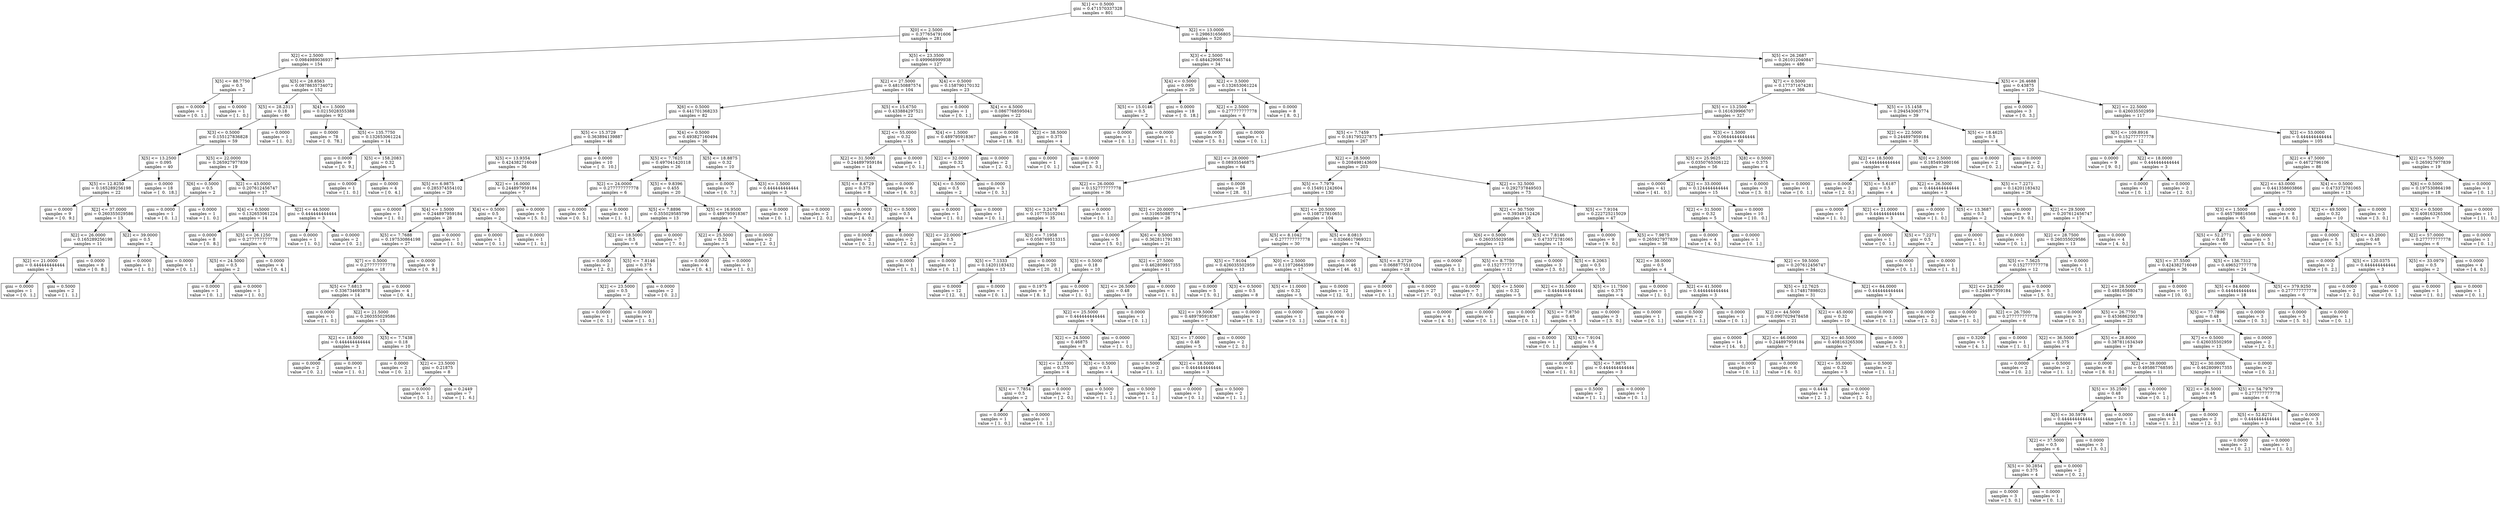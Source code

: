 digraph Tree {
0 [label="X[1] <= 0.5000\ngini = 0.471570337328\nsamples = 801", shape="box"] ;
1 [label="X[0] <= 2.5000\ngini = 0.377654791606\nsamples = 281", shape="box"] ;
0 -> 1 ;
2 [label="X[2] <= 2.5000\ngini = 0.0984989036937\nsamples = 154", shape="box"] ;
1 -> 2 ;
3 [label="X[5] <= 88.7750\ngini = 0.5\nsamples = 2", shape="box"] ;
2 -> 3 ;
4 [label="gini = 0.0000\nsamples = 1\nvalue = [ 0.  1.]", shape="box"] ;
3 -> 4 ;
5 [label="gini = 0.0000\nsamples = 1\nvalue = [ 1.  0.]", shape="box"] ;
3 -> 5 ;
6 [label="X[5] <= 28.8563\ngini = 0.0878635734072\nsamples = 152", shape="box"] ;
2 -> 6 ;
7 [label="X[5] <= 28.2313\ngini = 0.18\nsamples = 60", shape="box"] ;
6 -> 7 ;
8 [label="X[3] <= 0.5000\ngini = 0.155127836828\nsamples = 59", shape="box"] ;
7 -> 8 ;
9 [label="X[5] <= 13.2500\ngini = 0.095\nsamples = 40", shape="box"] ;
8 -> 9 ;
10 [label="X[5] <= 12.8250\ngini = 0.165289256198\nsamples = 22", shape="box"] ;
9 -> 10 ;
11 [label="gini = 0.0000\nsamples = 9\nvalue = [ 0.  9.]", shape="box"] ;
10 -> 11 ;
12 [label="X[2] <= 37.0000\ngini = 0.260355029586\nsamples = 13", shape="box"] ;
10 -> 12 ;
13 [label="X[2] <= 26.0000\ngini = 0.165289256198\nsamples = 11", shape="box"] ;
12 -> 13 ;
14 [label="X[2] <= 21.0000\ngini = 0.444444444444\nsamples = 3", shape="box"] ;
13 -> 14 ;
15 [label="gini = 0.0000\nsamples = 1\nvalue = [ 0.  1.]", shape="box"] ;
14 -> 15 ;
16 [label="gini = 0.5000\nsamples = 2\nvalue = [ 1.  1.]", shape="box"] ;
14 -> 16 ;
17 [label="gini = 0.0000\nsamples = 8\nvalue = [ 0.  8.]", shape="box"] ;
13 -> 17 ;
18 [label="X[2] <= 39.0000\ngini = 0.5\nsamples = 2", shape="box"] ;
12 -> 18 ;
19 [label="gini = 0.0000\nsamples = 1\nvalue = [ 1.  0.]", shape="box"] ;
18 -> 19 ;
20 [label="gini = 0.0000\nsamples = 1\nvalue = [ 0.  1.]", shape="box"] ;
18 -> 20 ;
21 [label="gini = 0.0000\nsamples = 18\nvalue = [  0.  18.]", shape="box"] ;
9 -> 21 ;
22 [label="X[5] <= 22.0000\ngini = 0.265927977839\nsamples = 19", shape="box"] ;
8 -> 22 ;
23 [label="X[6] <= 0.5000\ngini = 0.5\nsamples = 2", shape="box"] ;
22 -> 23 ;
24 [label="gini = 0.0000\nsamples = 1\nvalue = [ 0.  1.]", shape="box"] ;
23 -> 24 ;
25 [label="gini = 0.0000\nsamples = 1\nvalue = [ 1.  0.]", shape="box"] ;
23 -> 25 ;
26 [label="X[2] <= 43.0000\ngini = 0.207612456747\nsamples = 17", shape="box"] ;
22 -> 26 ;
27 [label="X[4] <= 0.5000\ngini = 0.132653061224\nsamples = 14", shape="box"] ;
26 -> 27 ;
28 [label="gini = 0.0000\nsamples = 8\nvalue = [ 0.  8.]", shape="box"] ;
27 -> 28 ;
29 [label="X[5] <= 26.1250\ngini = 0.277777777778\nsamples = 6", shape="box"] ;
27 -> 29 ;
30 [label="X[5] <= 24.5000\ngini = 0.5\nsamples = 2", shape="box"] ;
29 -> 30 ;
31 [label="gini = 0.0000\nsamples = 1\nvalue = [ 0.  1.]", shape="box"] ;
30 -> 31 ;
32 [label="gini = 0.0000\nsamples = 1\nvalue = [ 1.  0.]", shape="box"] ;
30 -> 32 ;
33 [label="gini = 0.0000\nsamples = 4\nvalue = [ 0.  4.]", shape="box"] ;
29 -> 33 ;
34 [label="X[2] <= 44.5000\ngini = 0.444444444444\nsamples = 3", shape="box"] ;
26 -> 34 ;
35 [label="gini = 0.0000\nsamples = 1\nvalue = [ 1.  0.]", shape="box"] ;
34 -> 35 ;
36 [label="gini = 0.0000\nsamples = 2\nvalue = [ 0.  2.]", shape="box"] ;
34 -> 36 ;
37 [label="gini = 0.0000\nsamples = 1\nvalue = [ 1.  0.]", shape="box"] ;
7 -> 37 ;
38 [label="X[4] <= 1.5000\ngini = 0.0215028355388\nsamples = 92", shape="box"] ;
6 -> 38 ;
39 [label="gini = 0.0000\nsamples = 78\nvalue = [  0.  78.]", shape="box"] ;
38 -> 39 ;
40 [label="X[5] <= 135.7750\ngini = 0.132653061224\nsamples = 14", shape="box"] ;
38 -> 40 ;
41 [label="gini = 0.0000\nsamples = 9\nvalue = [ 0.  9.]", shape="box"] ;
40 -> 41 ;
42 [label="X[5] <= 158.2083\ngini = 0.32\nsamples = 5", shape="box"] ;
40 -> 42 ;
43 [label="gini = 0.0000\nsamples = 1\nvalue = [ 1.  0.]", shape="box"] ;
42 -> 43 ;
44 [label="gini = 0.0000\nsamples = 4\nvalue = [ 0.  4.]", shape="box"] ;
42 -> 44 ;
45 [label="X[5] <= 23.3500\ngini = 0.499968999938\nsamples = 127", shape="box"] ;
1 -> 45 ;
46 [label="X[2] <= 27.5000\ngini = 0.48150887574\nsamples = 104", shape="box"] ;
45 -> 46 ;
47 [label="X[6] <= 0.5000\ngini = 0.441701368233\nsamples = 82", shape="box"] ;
46 -> 47 ;
48 [label="X[5] <= 15.3729\ngini = 0.363894139887\nsamples = 46", shape="box"] ;
47 -> 48 ;
49 [label="X[5] <= 13.9354\ngini = 0.424382716049\nsamples = 36", shape="box"] ;
48 -> 49 ;
50 [label="X[5] <= 6.9875\ngini = 0.285374554102\nsamples = 29", shape="box"] ;
49 -> 50 ;
51 [label="gini = 0.0000\nsamples = 1\nvalue = [ 1.  0.]", shape="box"] ;
50 -> 51 ;
52 [label="X[4] <= 1.5000\ngini = 0.244897959184\nsamples = 28", shape="box"] ;
50 -> 52 ;
53 [label="X[5] <= 7.7688\ngini = 0.197530864198\nsamples = 27", shape="box"] ;
52 -> 53 ;
54 [label="X[7] <= 0.5000\ngini = 0.277777777778\nsamples = 18", shape="box"] ;
53 -> 54 ;
55 [label="X[5] <= 7.6813\ngini = 0.336734693878\nsamples = 14", shape="box"] ;
54 -> 55 ;
56 [label="gini = 0.0000\nsamples = 1\nvalue = [ 1.  0.]", shape="box"] ;
55 -> 56 ;
57 [label="X[2] <= 21.5000\ngini = 0.260355029586\nsamples = 13", shape="box"] ;
55 -> 57 ;
58 [label="X[2] <= 18.5000\ngini = 0.444444444444\nsamples = 3", shape="box"] ;
57 -> 58 ;
59 [label="gini = 0.0000\nsamples = 2\nvalue = [ 0.  2.]", shape="box"] ;
58 -> 59 ;
60 [label="gini = 0.0000\nsamples = 1\nvalue = [ 1.  0.]", shape="box"] ;
58 -> 60 ;
61 [label="X[5] <= 7.7438\ngini = 0.18\nsamples = 10", shape="box"] ;
57 -> 61 ;
62 [label="gini = 0.0000\nsamples = 2\nvalue = [ 0.  2.]", shape="box"] ;
61 -> 62 ;
63 [label="X[2] <= 23.5000\ngini = 0.21875\nsamples = 8", shape="box"] ;
61 -> 63 ;
64 [label="gini = 0.0000\nsamples = 1\nvalue = [ 0.  1.]", shape="box"] ;
63 -> 64 ;
65 [label="gini = 0.2449\nsamples = 7\nvalue = [ 1.  6.]", shape="box"] ;
63 -> 65 ;
66 [label="gini = 0.0000\nsamples = 4\nvalue = [ 0.  4.]", shape="box"] ;
54 -> 66 ;
67 [label="gini = 0.0000\nsamples = 9\nvalue = [ 0.  9.]", shape="box"] ;
53 -> 67 ;
68 [label="gini = 0.0000\nsamples = 1\nvalue = [ 1.  0.]", shape="box"] ;
52 -> 68 ;
69 [label="X[2] <= 16.0000\ngini = 0.244897959184\nsamples = 7", shape="box"] ;
49 -> 69 ;
70 [label="X[4] <= 0.5000\ngini = 0.5\nsamples = 2", shape="box"] ;
69 -> 70 ;
71 [label="gini = 0.0000\nsamples = 1\nvalue = [ 0.  1.]", shape="box"] ;
70 -> 71 ;
72 [label="gini = 0.0000\nsamples = 1\nvalue = [ 1.  0.]", shape="box"] ;
70 -> 72 ;
73 [label="gini = 0.0000\nsamples = 5\nvalue = [ 5.  0.]", shape="box"] ;
69 -> 73 ;
74 [label="gini = 0.0000\nsamples = 10\nvalue = [  0.  10.]", shape="box"] ;
48 -> 74 ;
75 [label="X[4] <= 0.5000\ngini = 0.493827160494\nsamples = 36", shape="box"] ;
47 -> 75 ;
76 [label="X[5] <= 7.7625\ngini = 0.497041420118\nsamples = 26", shape="box"] ;
75 -> 76 ;
77 [label="X[2] <= 24.0000\ngini = 0.277777777778\nsamples = 6", shape="box"] ;
76 -> 77 ;
78 [label="gini = 0.0000\nsamples = 5\nvalue = [ 0.  5.]", shape="box"] ;
77 -> 78 ;
79 [label="gini = 0.0000\nsamples = 1\nvalue = [ 1.  0.]", shape="box"] ;
77 -> 79 ;
80 [label="X[5] <= 9.8396\ngini = 0.455\nsamples = 20", shape="box"] ;
76 -> 80 ;
81 [label="X[5] <= 7.8896\ngini = 0.355029585799\nsamples = 13", shape="box"] ;
80 -> 81 ;
82 [label="X[2] <= 18.5000\ngini = 0.5\nsamples = 6", shape="box"] ;
81 -> 82 ;
83 [label="gini = 0.0000\nsamples = 2\nvalue = [ 2.  0.]", shape="box"] ;
82 -> 83 ;
84 [label="X[5] <= 7.8146\ngini = 0.375\nsamples = 4", shape="box"] ;
82 -> 84 ;
85 [label="X[2] <= 23.5000\ngini = 0.5\nsamples = 2", shape="box"] ;
84 -> 85 ;
86 [label="gini = 0.0000\nsamples = 1\nvalue = [ 0.  1.]", shape="box"] ;
85 -> 86 ;
87 [label="gini = 0.0000\nsamples = 1\nvalue = [ 1.  0.]", shape="box"] ;
85 -> 87 ;
88 [label="gini = 0.0000\nsamples = 2\nvalue = [ 0.  2.]", shape="box"] ;
84 -> 88 ;
89 [label="gini = 0.0000\nsamples = 7\nvalue = [ 7.  0.]", shape="box"] ;
81 -> 89 ;
90 [label="X[5] <= 16.9500\ngini = 0.489795918367\nsamples = 7", shape="box"] ;
80 -> 90 ;
91 [label="X[2] <= 25.5000\ngini = 0.32\nsamples = 5", shape="box"] ;
90 -> 91 ;
92 [label="gini = 0.0000\nsamples = 4\nvalue = [ 0.  4.]", shape="box"] ;
91 -> 92 ;
93 [label="gini = 0.0000\nsamples = 1\nvalue = [ 1.  0.]", shape="box"] ;
91 -> 93 ;
94 [label="gini = 0.0000\nsamples = 2\nvalue = [ 2.  0.]", shape="box"] ;
90 -> 94 ;
95 [label="X[5] <= 18.8875\ngini = 0.32\nsamples = 10", shape="box"] ;
75 -> 95 ;
96 [label="gini = 0.0000\nsamples = 7\nvalue = [ 0.  7.]", shape="box"] ;
95 -> 96 ;
97 [label="X[3] <= 1.5000\ngini = 0.444444444444\nsamples = 3", shape="box"] ;
95 -> 97 ;
98 [label="gini = 0.0000\nsamples = 1\nvalue = [ 0.  1.]", shape="box"] ;
97 -> 98 ;
99 [label="gini = 0.0000\nsamples = 2\nvalue = [ 2.  0.]", shape="box"] ;
97 -> 99 ;
100 [label="X[5] <= 15.6750\ngini = 0.433884297521\nsamples = 22", shape="box"] ;
46 -> 100 ;
101 [label="X[2] <= 55.0000\ngini = 0.32\nsamples = 15", shape="box"] ;
100 -> 101 ;
102 [label="X[2] <= 31.5000\ngini = 0.244897959184\nsamples = 14", shape="box"] ;
101 -> 102 ;
103 [label="X[5] <= 8.6729\ngini = 0.375\nsamples = 8", shape="box"] ;
102 -> 103 ;
104 [label="gini = 0.0000\nsamples = 4\nvalue = [ 4.  0.]", shape="box"] ;
103 -> 104 ;
105 [label="X[3] <= 0.5000\ngini = 0.5\nsamples = 4", shape="box"] ;
103 -> 105 ;
106 [label="gini = 0.0000\nsamples = 2\nvalue = [ 0.  2.]", shape="box"] ;
105 -> 106 ;
107 [label="gini = 0.0000\nsamples = 2\nvalue = [ 2.  0.]", shape="box"] ;
105 -> 107 ;
108 [label="gini = 0.0000\nsamples = 6\nvalue = [ 6.  0.]", shape="box"] ;
102 -> 108 ;
109 [label="gini = 0.0000\nsamples = 1\nvalue = [ 0.  1.]", shape="box"] ;
101 -> 109 ;
110 [label="X[4] <= 1.5000\ngini = 0.489795918367\nsamples = 7", shape="box"] ;
100 -> 110 ;
111 [label="X[2] <= 32.0000\ngini = 0.32\nsamples = 5", shape="box"] ;
110 -> 111 ;
112 [label="X[4] <= 0.5000\ngini = 0.5\nsamples = 2", shape="box"] ;
111 -> 112 ;
113 [label="gini = 0.0000\nsamples = 1\nvalue = [ 1.  0.]", shape="box"] ;
112 -> 113 ;
114 [label="gini = 0.0000\nsamples = 1\nvalue = [ 0.  1.]", shape="box"] ;
112 -> 114 ;
115 [label="gini = 0.0000\nsamples = 3\nvalue = [ 0.  3.]", shape="box"] ;
111 -> 115 ;
116 [label="gini = 0.0000\nsamples = 2\nvalue = [ 2.  0.]", shape="box"] ;
110 -> 116 ;
117 [label="X[4] <= 0.5000\ngini = 0.158790170132\nsamples = 23", shape="box"] ;
45 -> 117 ;
118 [label="gini = 0.0000\nsamples = 1\nvalue = [ 0.  1.]", shape="box"] ;
117 -> 118 ;
119 [label="X[4] <= 4.5000\ngini = 0.0867768595041\nsamples = 22", shape="box"] ;
117 -> 119 ;
120 [label="gini = 0.0000\nsamples = 18\nvalue = [ 18.   0.]", shape="box"] ;
119 -> 120 ;
121 [label="X[2] <= 38.5000\ngini = 0.375\nsamples = 4", shape="box"] ;
119 -> 121 ;
122 [label="gini = 0.0000\nsamples = 1\nvalue = [ 0.  1.]", shape="box"] ;
121 -> 122 ;
123 [label="gini = 0.0000\nsamples = 3\nvalue = [ 3.  0.]", shape="box"] ;
121 -> 123 ;
124 [label="X[2] <= 13.0000\ngini = 0.298631656805\nsamples = 520", shape="box"] ;
0 -> 124 ;
125 [label="X[3] <= 2.5000\ngini = 0.484429065744\nsamples = 34", shape="box"] ;
124 -> 125 ;
126 [label="X[4] <= 0.5000\ngini = 0.095\nsamples = 20", shape="box"] ;
125 -> 126 ;
127 [label="X[5] <= 15.0146\ngini = 0.5\nsamples = 2", shape="box"] ;
126 -> 127 ;
128 [label="gini = 0.0000\nsamples = 1\nvalue = [ 0.  1.]", shape="box"] ;
127 -> 128 ;
129 [label="gini = 0.0000\nsamples = 1\nvalue = [ 1.  0.]", shape="box"] ;
127 -> 129 ;
130 [label="gini = 0.0000\nsamples = 18\nvalue = [  0.  18.]", shape="box"] ;
126 -> 130 ;
131 [label="X[2] <= 3.5000\ngini = 0.132653061224\nsamples = 14", shape="box"] ;
125 -> 131 ;
132 [label="X[2] <= 2.5000\ngini = 0.277777777778\nsamples = 6", shape="box"] ;
131 -> 132 ;
133 [label="gini = 0.0000\nsamples = 5\nvalue = [ 5.  0.]", shape="box"] ;
132 -> 133 ;
134 [label="gini = 0.0000\nsamples = 1\nvalue = [ 0.  1.]", shape="box"] ;
132 -> 134 ;
135 [label="gini = 0.0000\nsamples = 8\nvalue = [ 8.  0.]", shape="box"] ;
131 -> 135 ;
136 [label="X[5] <= 26.2687\ngini = 0.261012040847\nsamples = 486", shape="box"] ;
124 -> 136 ;
137 [label="X[7] <= 0.5000\ngini = 0.177371674281\nsamples = 366", shape="box"] ;
136 -> 137 ;
138 [label="X[5] <= 13.2500\ngini = 0.161639966707\nsamples = 327", shape="box"] ;
137 -> 138 ;
139 [label="X[5] <= 7.7459\ngini = 0.181795227875\nsamples = 267", shape="box"] ;
138 -> 139 ;
140 [label="X[2] <= 28.0000\ngini = 0.08935546875\nsamples = 64", shape="box"] ;
139 -> 140 ;
141 [label="X[2] <= 26.0000\ngini = 0.152777777778\nsamples = 36", shape="box"] ;
140 -> 141 ;
142 [label="X[5] <= 3.2479\ngini = 0.107755102041\nsamples = 35", shape="box"] ;
141 -> 142 ;
143 [label="X[2] <= 22.0000\ngini = 0.5\nsamples = 2", shape="box"] ;
142 -> 143 ;
144 [label="gini = 0.0000\nsamples = 1\nvalue = [ 1.  0.]", shape="box"] ;
143 -> 144 ;
145 [label="gini = 0.0000\nsamples = 1\nvalue = [ 0.  1.]", shape="box"] ;
143 -> 145 ;
146 [label="X[5] <= 7.1958\ngini = 0.058769513315\nsamples = 33", shape="box"] ;
142 -> 146 ;
147 [label="X[5] <= 7.1333\ngini = 0.14201183432\nsamples = 13", shape="box"] ;
146 -> 147 ;
148 [label="gini = 0.0000\nsamples = 12\nvalue = [ 12.   0.]", shape="box"] ;
147 -> 148 ;
149 [label="gini = 0.0000\nsamples = 1\nvalue = [ 0.  1.]", shape="box"] ;
147 -> 149 ;
150 [label="gini = 0.0000\nsamples = 20\nvalue = [ 20.   0.]", shape="box"] ;
146 -> 150 ;
151 [label="gini = 0.0000\nsamples = 1\nvalue = [ 0.  1.]", shape="box"] ;
141 -> 151 ;
152 [label="gini = 0.0000\nsamples = 28\nvalue = [ 28.   0.]", shape="box"] ;
140 -> 152 ;
153 [label="X[2] <= 28.5000\ngini = 0.208498143609\nsamples = 203", shape="box"] ;
139 -> 153 ;
154 [label="X[5] <= 7.7979\ngini = 0.154911242604\nsamples = 130", shape="box"] ;
153 -> 154 ;
155 [label="X[2] <= 20.0000\ngini = 0.310650887574\nsamples = 26", shape="box"] ;
154 -> 155 ;
156 [label="gini = 0.0000\nsamples = 5\nvalue = [ 5.  0.]", shape="box"] ;
155 -> 156 ;
157 [label="X[6] <= 0.5000\ngini = 0.362811791383\nsamples = 21", shape="box"] ;
155 -> 157 ;
158 [label="X[3] <= 0.5000\ngini = 0.18\nsamples = 10", shape="box"] ;
157 -> 158 ;
159 [label="gini = 0.1975\nsamples = 9\nvalue = [ 8.  1.]", shape="box"] ;
158 -> 159 ;
160 [label="gini = 0.0000\nsamples = 1\nvalue = [ 1.  0.]", shape="box"] ;
158 -> 160 ;
161 [label="X[2] <= 27.5000\ngini = 0.462809917355\nsamples = 11", shape="box"] ;
157 -> 161 ;
162 [label="X[2] <= 26.5000\ngini = 0.48\nsamples = 10", shape="box"] ;
161 -> 162 ;
163 [label="X[2] <= 25.5000\ngini = 0.444444444444\nsamples = 9", shape="box"] ;
162 -> 163 ;
164 [label="X[2] <= 24.5000\ngini = 0.46875\nsamples = 8", shape="box"] ;
163 -> 164 ;
165 [label="X[2] <= 21.5000\ngini = 0.375\nsamples = 4", shape="box"] ;
164 -> 165 ;
166 [label="X[5] <= 7.7854\ngini = 0.5\nsamples = 2", shape="box"] ;
165 -> 166 ;
167 [label="gini = 0.0000\nsamples = 1\nvalue = [ 1.  0.]", shape="box"] ;
166 -> 167 ;
168 [label="gini = 0.0000\nsamples = 1\nvalue = [ 0.  1.]", shape="box"] ;
166 -> 168 ;
169 [label="gini = 0.0000\nsamples = 2\nvalue = [ 2.  0.]", shape="box"] ;
165 -> 169 ;
170 [label="X[3] <= 0.5000\ngini = 0.5\nsamples = 4", shape="box"] ;
164 -> 170 ;
171 [label="gini = 0.5000\nsamples = 2\nvalue = [ 1.  1.]", shape="box"] ;
170 -> 171 ;
172 [label="gini = 0.5000\nsamples = 2\nvalue = [ 1.  1.]", shape="box"] ;
170 -> 172 ;
173 [label="gini = 0.0000\nsamples = 1\nvalue = [ 1.  0.]", shape="box"] ;
163 -> 173 ;
174 [label="gini = 0.0000\nsamples = 1\nvalue = [ 0.  1.]", shape="box"] ;
162 -> 174 ;
175 [label="gini = 0.0000\nsamples = 1\nvalue = [ 1.  0.]", shape="box"] ;
161 -> 175 ;
176 [label="X[2] <= 20.5000\ngini = 0.108727810651\nsamples = 104", shape="box"] ;
154 -> 176 ;
177 [label="X[5] <= 8.1042\ngini = 0.277777777778\nsamples = 30", shape="box"] ;
176 -> 177 ;
178 [label="X[5] <= 7.9104\ngini = 0.426035502959\nsamples = 13", shape="box"] ;
177 -> 178 ;
179 [label="gini = 0.0000\nsamples = 5\nvalue = [ 5.  0.]", shape="box"] ;
178 -> 179 ;
180 [label="X[3] <= 0.5000\ngini = 0.5\nsamples = 8", shape="box"] ;
178 -> 180 ;
181 [label="X[2] <= 19.5000\ngini = 0.489795918367\nsamples = 7", shape="box"] ;
180 -> 181 ;
182 [label="X[2] <= 17.0000\ngini = 0.48\nsamples = 5", shape="box"] ;
181 -> 182 ;
183 [label="gini = 0.5000\nsamples = 2\nvalue = [ 1.  1.]", shape="box"] ;
182 -> 183 ;
184 [label="X[2] <= 18.5000\ngini = 0.444444444444\nsamples = 3", shape="box"] ;
182 -> 184 ;
185 [label="gini = 0.0000\nsamples = 1\nvalue = [ 0.  1.]", shape="box"] ;
184 -> 185 ;
186 [label="gini = 0.5000\nsamples = 2\nvalue = [ 1.  1.]", shape="box"] ;
184 -> 186 ;
187 [label="gini = 0.0000\nsamples = 2\nvalue = [ 2.  0.]", shape="box"] ;
181 -> 187 ;
188 [label="gini = 0.0000\nsamples = 1\nvalue = [ 0.  1.]", shape="box"] ;
180 -> 188 ;
189 [label="X[0] <= 2.5000\ngini = 0.110726643599\nsamples = 17", shape="box"] ;
177 -> 189 ;
190 [label="X[5] <= 11.0000\ngini = 0.32\nsamples = 5", shape="box"] ;
189 -> 190 ;
191 [label="gini = 0.0000\nsamples = 1\nvalue = [ 0.  1.]", shape="box"] ;
190 -> 191 ;
192 [label="gini = 0.0000\nsamples = 4\nvalue = [ 4.  0.]", shape="box"] ;
190 -> 192 ;
193 [label="gini = 0.0000\nsamples = 12\nvalue = [ 12.   0.]", shape="box"] ;
189 -> 193 ;
194 [label="X[5] <= 8.0813\ngini = 0.0266617969321\nsamples = 74", shape="box"] ;
176 -> 194 ;
195 [label="gini = 0.0000\nsamples = 46\nvalue = [ 46.   0.]", shape="box"] ;
194 -> 195 ;
196 [label="X[5] <= 8.2729\ngini = 0.0688775510204\nsamples = 28", shape="box"] ;
194 -> 196 ;
197 [label="gini = 0.0000\nsamples = 1\nvalue = [ 0.  1.]", shape="box"] ;
196 -> 197 ;
198 [label="gini = 0.0000\nsamples = 27\nvalue = [ 27.   0.]", shape="box"] ;
196 -> 198 ;
199 [label="X[2] <= 32.5000\ngini = 0.292737849503\nsamples = 73", shape="box"] ;
153 -> 199 ;
200 [label="X[2] <= 30.7500\ngini = 0.39349112426\nsamples = 26", shape="box"] ;
199 -> 200 ;
201 [label="X[6] <= 0.5000\ngini = 0.260355029586\nsamples = 13", shape="box"] ;
200 -> 201 ;
202 [label="gini = 0.0000\nsamples = 1\nvalue = [ 0.  1.]", shape="box"] ;
201 -> 202 ;
203 [label="X[5] <= 8.7750\ngini = 0.152777777778\nsamples = 12", shape="box"] ;
201 -> 203 ;
204 [label="gini = 0.0000\nsamples = 7\nvalue = [ 7.  0.]", shape="box"] ;
203 -> 204 ;
205 [label="X[0] <= 2.5000\ngini = 0.32\nsamples = 5", shape="box"] ;
203 -> 205 ;
206 [label="gini = 0.0000\nsamples = 4\nvalue = [ 4.  0.]", shape="box"] ;
205 -> 206 ;
207 [label="gini = 0.0000\nsamples = 1\nvalue = [ 0.  1.]", shape="box"] ;
205 -> 207 ;
208 [label="X[5] <= 7.8146\ngini = 0.473372781065\nsamples = 13", shape="box"] ;
200 -> 208 ;
209 [label="gini = 0.0000\nsamples = 3\nvalue = [ 3.  0.]", shape="box"] ;
208 -> 209 ;
210 [label="X[5] <= 8.2063\ngini = 0.5\nsamples = 10", shape="box"] ;
208 -> 210 ;
211 [label="X[2] <= 31.5000\ngini = 0.444444444444\nsamples = 6", shape="box"] ;
210 -> 211 ;
212 [label="gini = 0.0000\nsamples = 1\nvalue = [ 0.  1.]", shape="box"] ;
211 -> 212 ;
213 [label="X[5] <= 7.8750\ngini = 0.48\nsamples = 5", shape="box"] ;
211 -> 213 ;
214 [label="gini = 0.0000\nsamples = 1\nvalue = [ 0.  1.]", shape="box"] ;
213 -> 214 ;
215 [label="X[5] <= 7.9104\ngini = 0.5\nsamples = 4", shape="box"] ;
213 -> 215 ;
216 [label="gini = 0.0000\nsamples = 1\nvalue = [ 1.  0.]", shape="box"] ;
215 -> 216 ;
217 [label="X[5] <= 7.9875\ngini = 0.444444444444\nsamples = 3", shape="box"] ;
215 -> 217 ;
218 [label="gini = 0.5000\nsamples = 2\nvalue = [ 1.  1.]", shape="box"] ;
217 -> 218 ;
219 [label="gini = 0.0000\nsamples = 1\nvalue = [ 0.  1.]", shape="box"] ;
217 -> 219 ;
220 [label="X[5] <= 11.7500\ngini = 0.375\nsamples = 4", shape="box"] ;
210 -> 220 ;
221 [label="gini = 0.0000\nsamples = 3\nvalue = [ 3.  0.]", shape="box"] ;
220 -> 221 ;
222 [label="gini = 0.0000\nsamples = 1\nvalue = [ 0.  1.]", shape="box"] ;
220 -> 222 ;
223 [label="X[5] <= 7.9104\ngini = 0.222725215029\nsamples = 47", shape="box"] ;
199 -> 223 ;
224 [label="gini = 0.0000\nsamples = 9\nvalue = [ 9.  0.]", shape="box"] ;
223 -> 224 ;
225 [label="X[5] <= 7.9875\ngini = 0.265927977839\nsamples = 38", shape="box"] ;
223 -> 225 ;
226 [label="X[2] <= 38.0000\ngini = 0.5\nsamples = 4", shape="box"] ;
225 -> 226 ;
227 [label="gini = 0.0000\nsamples = 1\nvalue = [ 1.  0.]", shape="box"] ;
226 -> 227 ;
228 [label="X[2] <= 41.5000\ngini = 0.444444444444\nsamples = 3", shape="box"] ;
226 -> 228 ;
229 [label="gini = 0.5000\nsamples = 2\nvalue = [ 1.  1.]", shape="box"] ;
228 -> 229 ;
230 [label="gini = 0.0000\nsamples = 1\nvalue = [ 0.  1.]", shape="box"] ;
228 -> 230 ;
231 [label="X[2] <= 59.5000\ngini = 0.207612456747\nsamples = 34", shape="box"] ;
225 -> 231 ;
232 [label="X[5] <= 12.7625\ngini = 0.174817898023\nsamples = 31", shape="box"] ;
231 -> 232 ;
233 [label="X[2] <= 44.5000\ngini = 0.0907029478458\nsamples = 21", shape="box"] ;
232 -> 233 ;
234 [label="gini = 0.0000\nsamples = 14\nvalue = [ 14.   0.]", shape="box"] ;
233 -> 234 ;
235 [label="X[2] <= 46.0000\ngini = 0.244897959184\nsamples = 7", shape="box"] ;
233 -> 235 ;
236 [label="gini = 0.0000\nsamples = 1\nvalue = [ 0.  1.]", shape="box"] ;
235 -> 236 ;
237 [label="gini = 0.0000\nsamples = 6\nvalue = [ 6.  0.]", shape="box"] ;
235 -> 237 ;
238 [label="X[2] <= 45.0000\ngini = 0.32\nsamples = 10", shape="box"] ;
232 -> 238 ;
239 [label="X[2] <= 40.5000\ngini = 0.408163265306\nsamples = 7", shape="box"] ;
238 -> 239 ;
240 [label="X[2] <= 35.0000\ngini = 0.32\nsamples = 5", shape="box"] ;
239 -> 240 ;
241 [label="gini = 0.4444\nsamples = 3\nvalue = [ 2.  1.]", shape="box"] ;
240 -> 241 ;
242 [label="gini = 0.0000\nsamples = 2\nvalue = [ 2.  0.]", shape="box"] ;
240 -> 242 ;
243 [label="gini = 0.5000\nsamples = 2\nvalue = [ 1.  1.]", shape="box"] ;
239 -> 243 ;
244 [label="gini = 0.0000\nsamples = 3\nvalue = [ 3.  0.]", shape="box"] ;
238 -> 244 ;
245 [label="X[2] <= 64.0000\ngini = 0.444444444444\nsamples = 3", shape="box"] ;
231 -> 245 ;
246 [label="gini = 0.0000\nsamples = 1\nvalue = [ 0.  1.]", shape="box"] ;
245 -> 246 ;
247 [label="gini = 0.0000\nsamples = 2\nvalue = [ 2.  0.]", shape="box"] ;
245 -> 247 ;
248 [label="X[3] <= 1.5000\ngini = 0.0644444444444\nsamples = 60", shape="box"] ;
138 -> 248 ;
249 [label="X[5] <= 25.9625\ngini = 0.0350765306122\nsamples = 56", shape="box"] ;
248 -> 249 ;
250 [label="gini = 0.0000\nsamples = 41\nvalue = [ 41.   0.]", shape="box"] ;
249 -> 250 ;
251 [label="X[2] <= 33.0000\ngini = 0.124444444444\nsamples = 15", shape="box"] ;
249 -> 251 ;
252 [label="X[2] <= 31.5000\ngini = 0.32\nsamples = 5", shape="box"] ;
251 -> 252 ;
253 [label="gini = 0.0000\nsamples = 4\nvalue = [ 4.  0.]", shape="box"] ;
252 -> 253 ;
254 [label="gini = 0.0000\nsamples = 1\nvalue = [ 0.  1.]", shape="box"] ;
252 -> 254 ;
255 [label="gini = 0.0000\nsamples = 10\nvalue = [ 10.   0.]", shape="box"] ;
251 -> 255 ;
256 [label="X[8] <= 0.5000\ngini = 0.375\nsamples = 4", shape="box"] ;
248 -> 256 ;
257 [label="gini = 0.0000\nsamples = 3\nvalue = [ 3.  0.]", shape="box"] ;
256 -> 257 ;
258 [label="gini = 0.0000\nsamples = 1\nvalue = [ 0.  1.]", shape="box"] ;
256 -> 258 ;
259 [label="X[5] <= 15.1458\ngini = 0.294543063774\nsamples = 39", shape="box"] ;
137 -> 259 ;
260 [label="X[2] <= 22.5000\ngini = 0.244897959184\nsamples = 35", shape="box"] ;
259 -> 260 ;
261 [label="X[2] <= 18.5000\ngini = 0.444444444444\nsamples = 6", shape="box"] ;
260 -> 261 ;
262 [label="gini = 0.0000\nsamples = 2\nvalue = [ 2.  0.]", shape="box"] ;
261 -> 262 ;
263 [label="X[5] <= 5.6187\ngini = 0.5\nsamples = 4", shape="box"] ;
261 -> 263 ;
264 [label="gini = 0.0000\nsamples = 1\nvalue = [ 1.  0.]", shape="box"] ;
263 -> 264 ;
265 [label="X[2] <= 21.0000\ngini = 0.444444444444\nsamples = 3", shape="box"] ;
263 -> 265 ;
266 [label="gini = 0.0000\nsamples = 1\nvalue = [ 0.  1.]", shape="box"] ;
265 -> 266 ;
267 [label="X[5] <= 7.2271\ngini = 0.5\nsamples = 2", shape="box"] ;
265 -> 267 ;
268 [label="gini = 0.0000\nsamples = 1\nvalue = [ 0.  1.]", shape="box"] ;
267 -> 268 ;
269 [label="gini = 0.0000\nsamples = 1\nvalue = [ 1.  0.]", shape="box"] ;
267 -> 269 ;
270 [label="X[0] <= 2.5000\ngini = 0.185493460166\nsamples = 29", shape="box"] ;
260 -> 270 ;
271 [label="X[2] <= 26.5000\ngini = 0.444444444444\nsamples = 3", shape="box"] ;
270 -> 271 ;
272 [label="gini = 0.0000\nsamples = 1\nvalue = [ 1.  0.]", shape="box"] ;
271 -> 272 ;
273 [label="X[5] <= 13.3687\ngini = 0.5\nsamples = 2", shape="box"] ;
271 -> 273 ;
274 [label="gini = 0.0000\nsamples = 1\nvalue = [ 1.  0.]", shape="box"] ;
273 -> 274 ;
275 [label="gini = 0.0000\nsamples = 1\nvalue = [ 0.  1.]", shape="box"] ;
273 -> 275 ;
276 [label="X[5] <= 7.2271\ngini = 0.14201183432\nsamples = 26", shape="box"] ;
270 -> 276 ;
277 [label="gini = 0.0000\nsamples = 9\nvalue = [ 9.  0.]", shape="box"] ;
276 -> 277 ;
278 [label="X[2] <= 29.5000\ngini = 0.207612456747\nsamples = 17", shape="box"] ;
276 -> 278 ;
279 [label="X[2] <= 28.7500\ngini = 0.260355029586\nsamples = 13", shape="box"] ;
278 -> 279 ;
280 [label="X[5] <= 7.5625\ngini = 0.152777777778\nsamples = 12", shape="box"] ;
279 -> 280 ;
281 [label="X[2] <= 24.2500\ngini = 0.244897959184\nsamples = 7", shape="box"] ;
280 -> 281 ;
282 [label="gini = 0.0000\nsamples = 1\nvalue = [ 1.  0.]", shape="box"] ;
281 -> 282 ;
283 [label="X[2] <= 26.7500\ngini = 0.277777777778\nsamples = 6", shape="box"] ;
281 -> 283 ;
284 [label="gini = 0.3200\nsamples = 5\nvalue = [ 4.  1.]", shape="box"] ;
283 -> 284 ;
285 [label="gini = 0.0000\nsamples = 1\nvalue = [ 1.  0.]", shape="box"] ;
283 -> 285 ;
286 [label="gini = 0.0000\nsamples = 5\nvalue = [ 5.  0.]", shape="box"] ;
280 -> 286 ;
287 [label="gini = 0.0000\nsamples = 1\nvalue = [ 0.  1.]", shape="box"] ;
279 -> 287 ;
288 [label="gini = 0.0000\nsamples = 4\nvalue = [ 4.  0.]", shape="box"] ;
278 -> 288 ;
289 [label="X[5] <= 18.4625\ngini = 0.5\nsamples = 4", shape="box"] ;
259 -> 289 ;
290 [label="gini = 0.0000\nsamples = 2\nvalue = [ 0.  2.]", shape="box"] ;
289 -> 290 ;
291 [label="gini = 0.0000\nsamples = 2\nvalue = [ 2.  0.]", shape="box"] ;
289 -> 291 ;
292 [label="X[5] <= 26.4688\ngini = 0.43875\nsamples = 120", shape="box"] ;
136 -> 292 ;
293 [label="gini = 0.0000\nsamples = 3\nvalue = [ 0.  3.]", shape="box"] ;
292 -> 293 ;
294 [label="X[2] <= 22.5000\ngini = 0.426035502959\nsamples = 117", shape="box"] ;
292 -> 294 ;
295 [label="X[5] <= 109.8916\ngini = 0.152777777778\nsamples = 12", shape="box"] ;
294 -> 295 ;
296 [label="gini = 0.0000\nsamples = 9\nvalue = [ 9.  0.]", shape="box"] ;
295 -> 296 ;
297 [label="X[2] <= 18.0000\ngini = 0.444444444444\nsamples = 3", shape="box"] ;
295 -> 297 ;
298 [label="gini = 0.0000\nsamples = 1\nvalue = [ 0.  1.]", shape="box"] ;
297 -> 298 ;
299 [label="gini = 0.0000\nsamples = 2\nvalue = [ 2.  0.]", shape="box"] ;
297 -> 299 ;
300 [label="X[2] <= 53.0000\ngini = 0.444444444444\nsamples = 105", shape="box"] ;
294 -> 300 ;
301 [label="X[2] <= 47.5000\ngini = 0.4672796106\nsamples = 86", shape="box"] ;
300 -> 301 ;
302 [label="X[2] <= 43.0000\ngini = 0.441358603866\nsamples = 73", shape="box"] ;
301 -> 302 ;
303 [label="X[3] <= 1.5000\ngini = 0.465798816568\nsamples = 65", shape="box"] ;
302 -> 303 ;
304 [label="X[5] <= 52.2771\ngini = 0.48\nsamples = 60", shape="box"] ;
303 -> 304 ;
305 [label="X[5] <= 37.5500\ngini = 0.424382716049\nsamples = 36", shape="box"] ;
304 -> 305 ;
306 [label="X[2] <= 28.5000\ngini = 0.488165680473\nsamples = 26", shape="box"] ;
305 -> 306 ;
307 [label="gini = 0.0000\nsamples = 3\nvalue = [ 0.  3.]", shape="box"] ;
306 -> 307 ;
308 [label="X[5] <= 26.7750\ngini = 0.453686200378\nsamples = 23", shape="box"] ;
306 -> 308 ;
309 [label="X[2] <= 36.5000\ngini = 0.375\nsamples = 4", shape="box"] ;
308 -> 309 ;
310 [label="gini = 0.0000\nsamples = 2\nvalue = [ 0.  2.]", shape="box"] ;
309 -> 310 ;
311 [label="gini = 0.5000\nsamples = 2\nvalue = [ 1.  1.]", shape="box"] ;
309 -> 311 ;
312 [label="X[5] <= 28.8000\ngini = 0.387811634349\nsamples = 19", shape="box"] ;
308 -> 312 ;
313 [label="gini = 0.0000\nsamples = 8\nvalue = [ 8.  0.]", shape="box"] ;
312 -> 313 ;
314 [label="X[2] <= 39.0000\ngini = 0.495867768595\nsamples = 11", shape="box"] ;
312 -> 314 ;
315 [label="X[5] <= 35.2500\ngini = 0.48\nsamples = 10", shape="box"] ;
314 -> 315 ;
316 [label="X[5] <= 30.5979\ngini = 0.444444444444\nsamples = 9", shape="box"] ;
315 -> 316 ;
317 [label="X[2] <= 37.5000\ngini = 0.5\nsamples = 6", shape="box"] ;
316 -> 317 ;
318 [label="X[5] <= 30.2854\ngini = 0.375\nsamples = 4", shape="box"] ;
317 -> 318 ;
319 [label="gini = 0.0000\nsamples = 3\nvalue = [ 3.  0.]", shape="box"] ;
318 -> 319 ;
320 [label="gini = 0.0000\nsamples = 1\nvalue = [ 0.  1.]", shape="box"] ;
318 -> 320 ;
321 [label="gini = 0.0000\nsamples = 2\nvalue = [ 0.  2.]", shape="box"] ;
317 -> 321 ;
322 [label="gini = 0.0000\nsamples = 3\nvalue = [ 3.  0.]", shape="box"] ;
316 -> 322 ;
323 [label="gini = 0.0000\nsamples = 1\nvalue = [ 0.  1.]", shape="box"] ;
315 -> 323 ;
324 [label="gini = 0.0000\nsamples = 1\nvalue = [ 0.  1.]", shape="box"] ;
314 -> 324 ;
325 [label="gini = 0.0000\nsamples = 10\nvalue = [ 10.   0.]", shape="box"] ;
305 -> 325 ;
326 [label="X[5] <= 136.7312\ngini = 0.496527777778\nsamples = 24", shape="box"] ;
304 -> 326 ;
327 [label="X[5] <= 84.6000\ngini = 0.444444444444\nsamples = 18", shape="box"] ;
326 -> 327 ;
328 [label="X[5] <= 77.7896\ngini = 0.48\nsamples = 15", shape="box"] ;
327 -> 328 ;
329 [label="X[7] <= 0.5000\ngini = 0.426035502959\nsamples = 13", shape="box"] ;
328 -> 329 ;
330 [label="X[2] <= 30.0000\ngini = 0.462809917355\nsamples = 11", shape="box"] ;
329 -> 330 ;
331 [label="X[2] <= 26.5000\ngini = 0.48\nsamples = 5", shape="box"] ;
330 -> 331 ;
332 [label="gini = 0.4444\nsamples = 3\nvalue = [ 1.  2.]", shape="box"] ;
331 -> 332 ;
333 [label="gini = 0.0000\nsamples = 2\nvalue = [ 2.  0.]", shape="box"] ;
331 -> 333 ;
334 [label="X[5] <= 54.7979\ngini = 0.277777777778\nsamples = 6", shape="box"] ;
330 -> 334 ;
335 [label="X[5] <= 52.8271\ngini = 0.444444444444\nsamples = 3", shape="box"] ;
334 -> 335 ;
336 [label="gini = 0.0000\nsamples = 2\nvalue = [ 0.  2.]", shape="box"] ;
335 -> 336 ;
337 [label="gini = 0.0000\nsamples = 1\nvalue = [ 1.  0.]", shape="box"] ;
335 -> 337 ;
338 [label="gini = 0.0000\nsamples = 3\nvalue = [ 0.  3.]", shape="box"] ;
334 -> 338 ;
339 [label="gini = 0.0000\nsamples = 2\nvalue = [ 0.  2.]", shape="box"] ;
329 -> 339 ;
340 [label="gini = 0.0000\nsamples = 2\nvalue = [ 2.  0.]", shape="box"] ;
328 -> 340 ;
341 [label="gini = 0.0000\nsamples = 3\nvalue = [ 0.  3.]", shape="box"] ;
327 -> 341 ;
342 [label="X[5] <= 379.9250\ngini = 0.277777777778\nsamples = 6", shape="box"] ;
326 -> 342 ;
343 [label="gini = 0.0000\nsamples = 5\nvalue = [ 5.  0.]", shape="box"] ;
342 -> 343 ;
344 [label="gini = 0.0000\nsamples = 1\nvalue = [ 0.  1.]", shape="box"] ;
342 -> 344 ;
345 [label="gini = 0.0000\nsamples = 5\nvalue = [ 5.  0.]", shape="box"] ;
303 -> 345 ;
346 [label="gini = 0.0000\nsamples = 8\nvalue = [ 8.  0.]", shape="box"] ;
302 -> 346 ;
347 [label="X[4] <= 0.5000\ngini = 0.473372781065\nsamples = 13", shape="box"] ;
301 -> 347 ;
348 [label="X[2] <= 49.5000\ngini = 0.32\nsamples = 10", shape="box"] ;
347 -> 348 ;
349 [label="gini = 0.0000\nsamples = 5\nvalue = [ 0.  5.]", shape="box"] ;
348 -> 349 ;
350 [label="X[5] <= 43.2000\ngini = 0.48\nsamples = 5", shape="box"] ;
348 -> 350 ;
351 [label="gini = 0.0000\nsamples = 2\nvalue = [ 0.  2.]", shape="box"] ;
350 -> 351 ;
352 [label="X[5] <= 120.0375\ngini = 0.444444444444\nsamples = 3", shape="box"] ;
350 -> 352 ;
353 [label="gini = 0.0000\nsamples = 2\nvalue = [ 2.  0.]", shape="box"] ;
352 -> 353 ;
354 [label="gini = 0.0000\nsamples = 1\nvalue = [ 0.  1.]", shape="box"] ;
352 -> 354 ;
355 [label="gini = 0.0000\nsamples = 3\nvalue = [ 3.  0.]", shape="box"] ;
347 -> 355 ;
356 [label="X[2] <= 75.5000\ngini = 0.265927977839\nsamples = 19", shape="box"] ;
300 -> 356 ;
357 [label="X[6] <= 0.5000\ngini = 0.197530864198\nsamples = 18", shape="box"] ;
356 -> 357 ;
358 [label="X[3] <= 0.5000\ngini = 0.408163265306\nsamples = 7", shape="box"] ;
357 -> 358 ;
359 [label="X[2] <= 57.0000\ngini = 0.277777777778\nsamples = 6", shape="box"] ;
358 -> 359 ;
360 [label="X[5] <= 33.0979\ngini = 0.5\nsamples = 2", shape="box"] ;
359 -> 360 ;
361 [label="gini = 0.0000\nsamples = 1\nvalue = [ 1.  0.]", shape="box"] ;
360 -> 361 ;
362 [label="gini = 0.0000\nsamples = 1\nvalue = [ 0.  1.]", shape="box"] ;
360 -> 362 ;
363 [label="gini = 0.0000\nsamples = 4\nvalue = [ 4.  0.]", shape="box"] ;
359 -> 363 ;
364 [label="gini = 0.0000\nsamples = 1\nvalue = [ 0.  1.]", shape="box"] ;
358 -> 364 ;
365 [label="gini = 0.0000\nsamples = 11\nvalue = [ 11.   0.]", shape="box"] ;
357 -> 365 ;
366 [label="gini = 0.0000\nsamples = 1\nvalue = [ 0.  1.]", shape="box"] ;
356 -> 366 ;
}